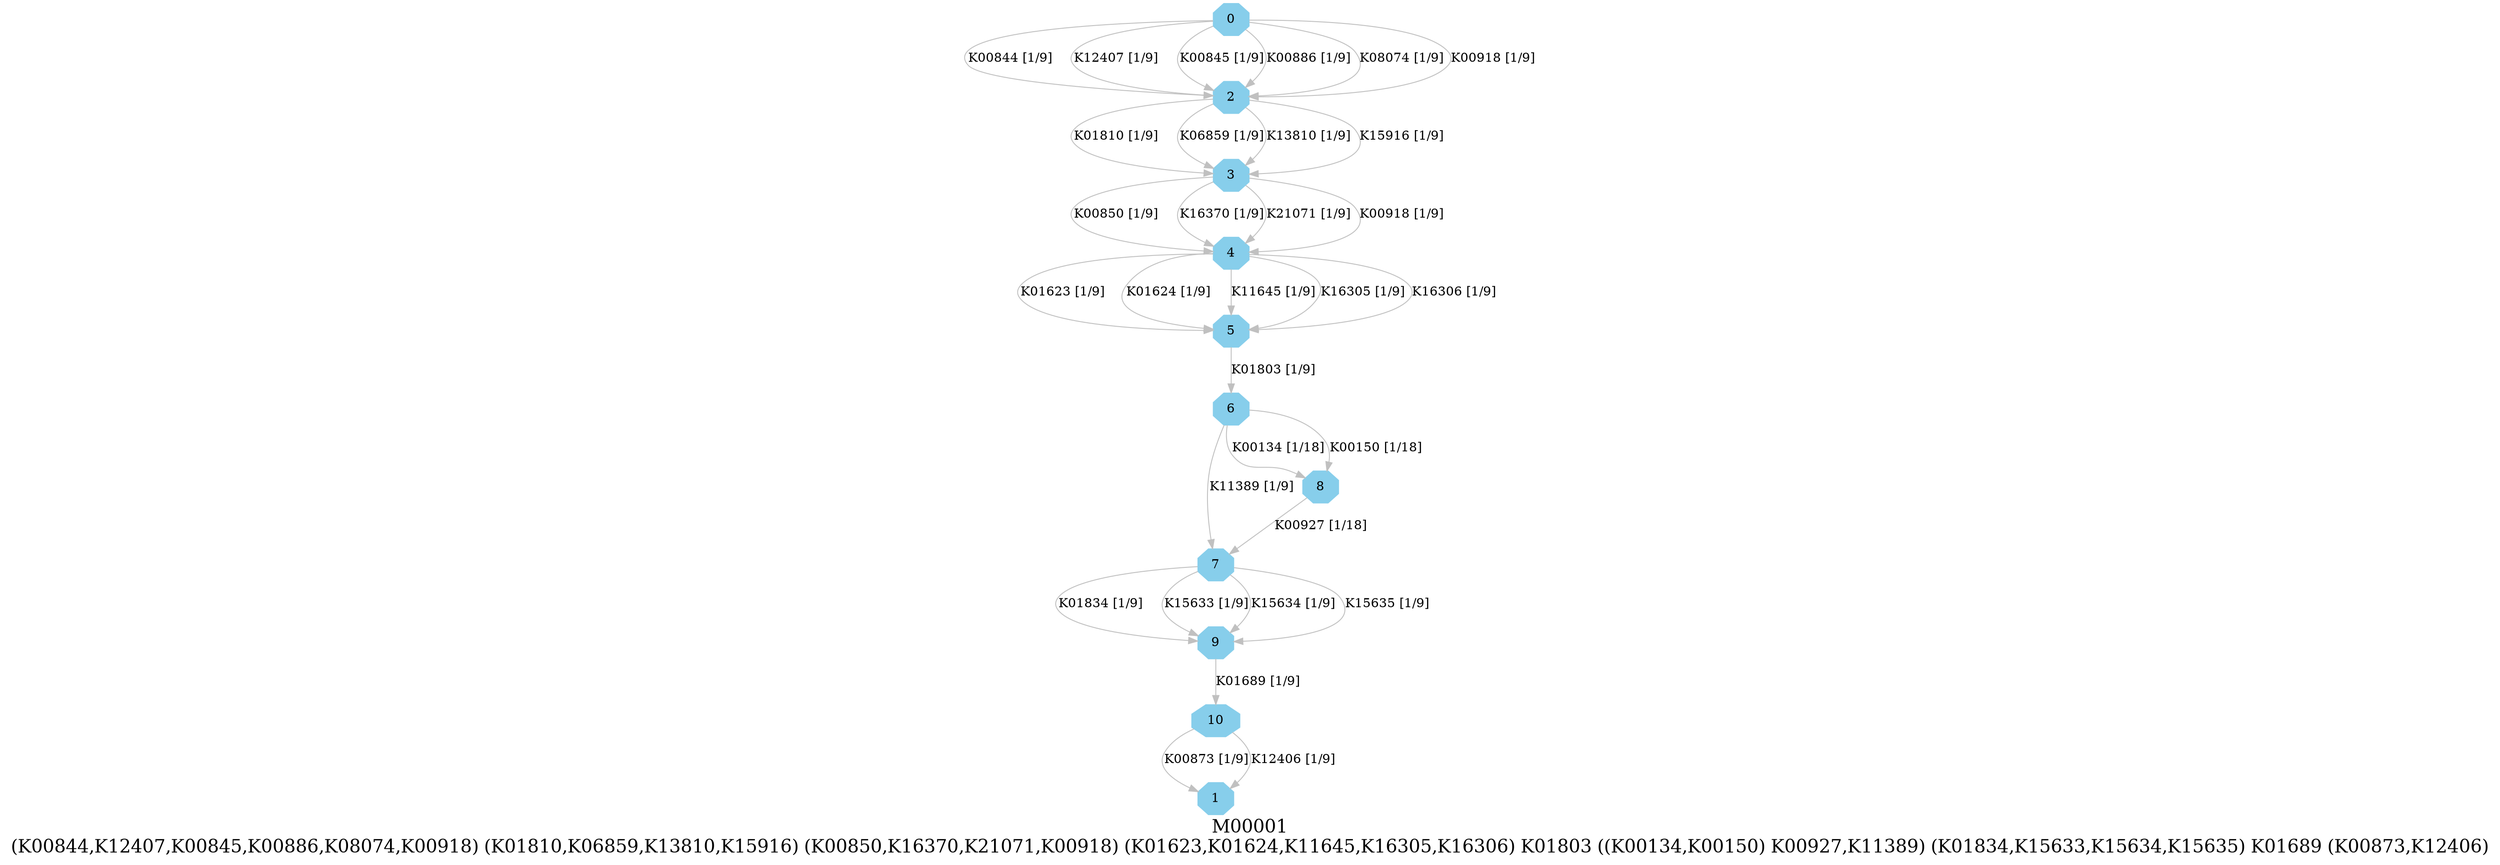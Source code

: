 digraph G {
graph [label="M00001
(K00844,K12407,K00845,K00886,K08074,K00918) (K01810,K06859,K13810,K15916) (K00850,K16370,K21071,K00918) (K01623,K01624,K11645,K16305,K16306) K01803 ((K00134,K00150) K00927,K11389) (K01834,K15633,K15634,K15635) K01689 (K00873,K12406)",fontsize=20];
node [shape=box,style=filled];
edge [len=3,color=grey];
{node [width=.3,height=.3,shape=octagon,style=filled,color=skyblue] 0 1 2 3 4 5 6 7 8 9 10 }
0 -> 2 [label="K00844 [1/9]"];
0 -> 2 [label="K12407 [1/9]"];
0 -> 2 [label="K00845 [1/9]"];
0 -> 2 [label="K00886 [1/9]"];
0 -> 2 [label="K08074 [1/9]"];
0 -> 2 [label="K00918 [1/9]"];
2 -> 3 [label="K01810 [1/9]"];
2 -> 3 [label="K06859 [1/9]"];
2 -> 3 [label="K13810 [1/9]"];
2 -> 3 [label="K15916 [1/9]"];
3 -> 4 [label="K00850 [1/9]"];
3 -> 4 [label="K16370 [1/9]"];
3 -> 4 [label="K21071 [1/9]"];
3 -> 4 [label="K00918 [1/9]"];
4 -> 5 [label="K01623 [1/9]"];
4 -> 5 [label="K01624 [1/9]"];
4 -> 5 [label="K11645 [1/9]"];
4 -> 5 [label="K16305 [1/9]"];
4 -> 5 [label="K16306 [1/9]"];
5 -> 6 [label="K01803 [1/9]"];
6 -> 8 [label="K00134 [1/18]"];
6 -> 8 [label="K00150 [1/18]"];
6 -> 7 [label="K11389 [1/9]"];
7 -> 9 [label="K01834 [1/9]"];
7 -> 9 [label="K15633 [1/9]"];
7 -> 9 [label="K15634 [1/9]"];
7 -> 9 [label="K15635 [1/9]"];
8 -> 7 [label="K00927 [1/18]"];
9 -> 10 [label="K01689 [1/9]"];
10 -> 1 [label="K00873 [1/9]"];
10 -> 1 [label="K12406 [1/9]"];
}